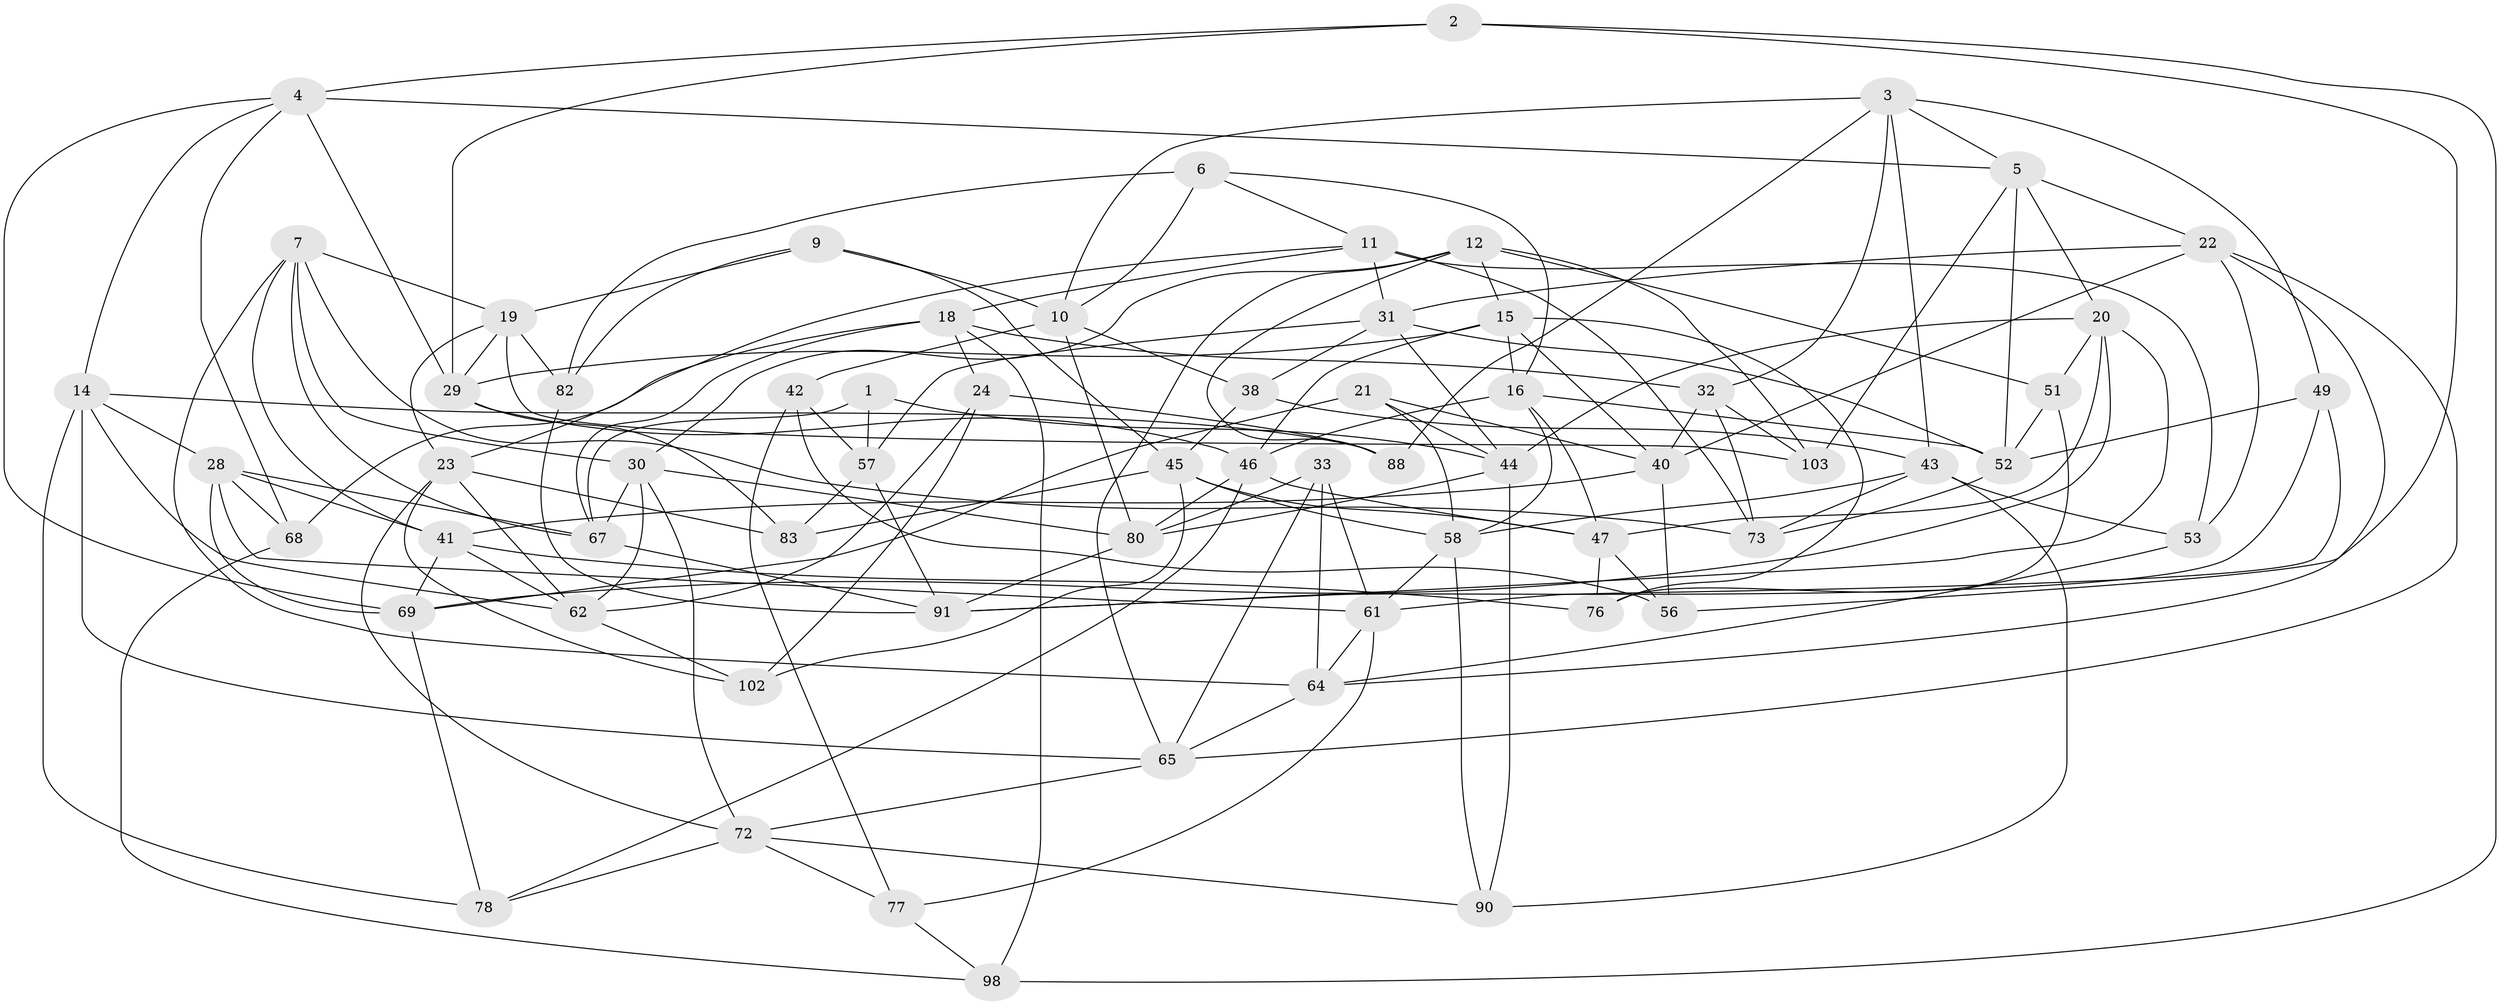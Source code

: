 // original degree distribution, {4: 1.0}
// Generated by graph-tools (version 1.1) at 2025/11/02/27/25 16:11:45]
// undirected, 64 vertices, 166 edges
graph export_dot {
graph [start="1"]
  node [color=gray90,style=filled];
  1;
  2;
  3 [super="+66"];
  4 [super="+17"];
  5 [super="+8"];
  6;
  7 [super="+37"];
  9;
  10 [super="+85"];
  11 [super="+13"];
  12 [super="+26"];
  14 [super="+97"];
  15 [super="+87"];
  16 [super="+36"];
  18 [super="+93"];
  19 [super="+27"];
  20 [super="+25"];
  21;
  22 [super="+54"];
  23 [super="+34"];
  24;
  28 [super="+35"];
  29 [super="+70"];
  30 [super="+104"];
  31 [super="+92"];
  32 [super="+39"];
  33;
  38;
  40 [super="+55"];
  41 [super="+94"];
  42;
  43 [super="+60"];
  44 [super="+48"];
  45 [super="+50"];
  46 [super="+75"];
  47 [super="+86"];
  49;
  51;
  52 [super="+101"];
  53;
  56;
  57 [super="+59"];
  58 [super="+71"];
  61 [super="+63"];
  62 [super="+96"];
  64 [super="+74"];
  65 [super="+99"];
  67 [super="+95"];
  68;
  69 [super="+79"];
  72 [super="+84"];
  73 [super="+81"];
  76;
  77;
  78;
  80 [super="+89"];
  82;
  83;
  88;
  90;
  91 [super="+100"];
  98;
  102;
  103;
  1 -- 44;
  1 -- 67;
  1 -- 57 [weight=2];
  2 -- 29;
  2 -- 56;
  2 -- 98;
  2 -- 4;
  3 -- 5;
  3 -- 43;
  3 -- 10;
  3 -- 32;
  3 -- 49;
  3 -- 88;
  4 -- 69;
  4 -- 68;
  4 -- 29;
  4 -- 5;
  4 -- 14;
  5 -- 52;
  5 -- 20;
  5 -- 22;
  5 -- 103;
  6 -- 10;
  6 -- 82;
  6 -- 11;
  6 -- 16;
  7 -- 67;
  7 -- 64;
  7 -- 30;
  7 -- 73;
  7 -- 19;
  7 -- 41;
  9 -- 82;
  9 -- 10;
  9 -- 45;
  9 -- 19;
  10 -- 80;
  10 -- 38;
  10 -- 42;
  11 -- 53;
  11 -- 73;
  11 -- 18;
  11 -- 31;
  11 -- 23;
  12 -- 65;
  12 -- 88;
  12 -- 103;
  12 -- 51;
  12 -- 30;
  12 -- 15;
  14 -- 78;
  14 -- 88;
  14 -- 65;
  14 -- 28;
  14 -- 62;
  15 -- 76;
  15 -- 40;
  15 -- 16;
  15 -- 46;
  15 -- 29;
  16 -- 47;
  16 -- 58;
  16 -- 46;
  16 -- 52;
  18 -- 32;
  18 -- 68;
  18 -- 24;
  18 -- 98;
  18 -- 67;
  19 -- 82;
  19 -- 103;
  19 -- 29;
  19 -- 23;
  20 -- 91;
  20 -- 44;
  20 -- 51;
  20 -- 69;
  20 -- 47;
  21 -- 69;
  21 -- 40;
  21 -- 44;
  21 -- 58;
  22 -- 53;
  22 -- 65;
  22 -- 31;
  22 -- 64;
  22 -- 40;
  23 -- 83;
  23 -- 72;
  23 -- 102;
  23 -- 62;
  24 -- 88;
  24 -- 102;
  24 -- 62;
  28 -- 41;
  28 -- 69;
  28 -- 68;
  28 -- 61;
  28 -- 67;
  29 -- 46;
  29 -- 83;
  30 -- 62;
  30 -- 72;
  30 -- 80;
  30 -- 67;
  31 -- 38;
  31 -- 57;
  31 -- 44;
  31 -- 52;
  32 -- 73 [weight=2];
  32 -- 40;
  32 -- 103;
  33 -- 64;
  33 -- 65;
  33 -- 61;
  33 -- 80;
  38 -- 43;
  38 -- 45;
  40 -- 41;
  40 -- 56;
  41 -- 62;
  41 -- 69;
  41 -- 76;
  42 -- 77;
  42 -- 56;
  42 -- 57;
  43 -- 90;
  43 -- 58;
  43 -- 53;
  43 -- 73;
  44 -- 90;
  44 -- 80;
  45 -- 83;
  45 -- 102;
  45 -- 58;
  45 -- 47;
  46 -- 80;
  46 -- 78;
  46 -- 47;
  47 -- 76;
  47 -- 56;
  49 -- 52;
  49 -- 91;
  49 -- 61;
  51 -- 52;
  51 -- 76;
  52 -- 73;
  53 -- 64;
  57 -- 83;
  57 -- 91;
  58 -- 61;
  58 -- 90;
  61 -- 77;
  61 -- 64;
  62 -- 102;
  64 -- 65;
  65 -- 72;
  67 -- 91;
  68 -- 98;
  69 -- 78;
  72 -- 78;
  72 -- 77;
  72 -- 90;
  77 -- 98;
  80 -- 91;
  82 -- 91;
}
